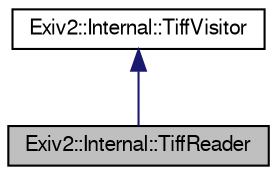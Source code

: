 digraph "Exiv2::Internal::TiffReader"
{
  edge [fontname="FreeSans",fontsize="10",labelfontname="FreeSans",labelfontsize="10"];
  node [fontname="FreeSans",fontsize="10",shape=record];
  Node1 [label="Exiv2::Internal::TiffReader",height=0.2,width=0.4,color="black", fillcolor="grey75", style="filled" fontcolor="black"];
  Node2 -> Node1 [dir="back",color="midnightblue",fontsize="10",style="solid",fontname="FreeSans"];
  Node2 [label="Exiv2::Internal::TiffVisitor",height=0.2,width=0.4,color="black", fillcolor="white", style="filled",URL="$classExiv2_1_1Internal_1_1TiffVisitor.html",tooltip="Abstract base class defining the interface for TIFF composite vistors (Visitor pattern) ..."];
}
